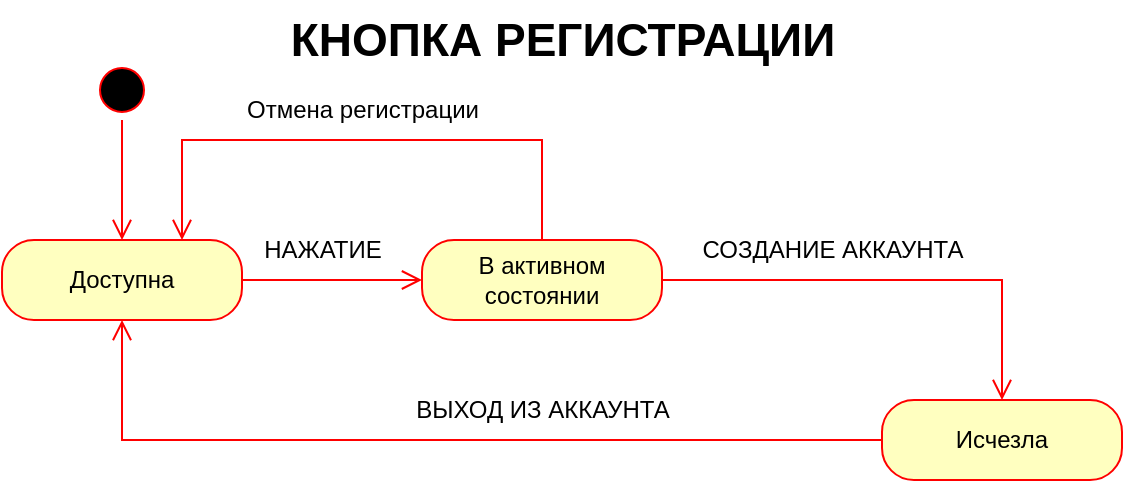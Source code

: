 <mxfile version="27.0.9">
  <diagram name="Страница — 1" id="cxsQ7ARPLiNpOW3q7tje">
    <mxGraphModel dx="978" dy="542" grid="1" gridSize="10" guides="1" tooltips="1" connect="1" arrows="1" fold="1" page="1" pageScale="1" pageWidth="827" pageHeight="1169" math="0" shadow="0">
      <root>
        <mxCell id="0" />
        <mxCell id="1" parent="0" />
        <mxCell id="mZGNI8fHzGR_WwtlW3j--1" value="Доступна" style="rounded=1;whiteSpace=wrap;html=1;arcSize=40;fontColor=#000000;fillColor=#ffffc0;strokeColor=#ff0000;" vertex="1" parent="1">
          <mxGeometry x="250" y="330" width="120" height="40" as="geometry" />
        </mxCell>
        <mxCell id="mZGNI8fHzGR_WwtlW3j--5" value="" style="ellipse;html=1;shape=startState;fillColor=#000000;strokeColor=#ff0000;" vertex="1" parent="1">
          <mxGeometry x="295" y="240" width="30" height="30" as="geometry" />
        </mxCell>
        <mxCell id="mZGNI8fHzGR_WwtlW3j--6" value="" style="edgeStyle=orthogonalEdgeStyle;html=1;verticalAlign=bottom;endArrow=open;endSize=8;strokeColor=#ff0000;rounded=0;" edge="1" source="mZGNI8fHzGR_WwtlW3j--5" parent="1" target="mZGNI8fHzGR_WwtlW3j--1">
          <mxGeometry relative="1" as="geometry">
            <mxPoint x="310" y="330" as="targetPoint" />
          </mxGeometry>
        </mxCell>
        <mxCell id="mZGNI8fHzGR_WwtlW3j--7" value="&lt;font style=&quot;font-size: 23px;&quot;&gt;&lt;b&gt;КНОПКА РЕГИСТРАЦИИ&lt;/b&gt;&lt;/font&gt;" style="text;html=1;align=center;verticalAlign=middle;resizable=0;points=[];autosize=1;strokeColor=none;fillColor=none;" vertex="1" parent="1">
          <mxGeometry x="380" y="210" width="300" height="40" as="geometry" />
        </mxCell>
        <mxCell id="mZGNI8fHzGR_WwtlW3j--8" value="В активном состоянии" style="rounded=1;whiteSpace=wrap;html=1;arcSize=40;fontColor=#000000;fillColor=#ffffc0;strokeColor=#ff0000;" vertex="1" parent="1">
          <mxGeometry x="460" y="330" width="120" height="40" as="geometry" />
        </mxCell>
        <mxCell id="mZGNI8fHzGR_WwtlW3j--12" value="" style="edgeStyle=orthogonalEdgeStyle;html=1;verticalAlign=bottom;endArrow=open;endSize=8;strokeColor=#ff0000;rounded=0;exitX=1;exitY=0.5;exitDx=0;exitDy=0;entryX=0;entryY=0.5;entryDx=0;entryDy=0;" edge="1" parent="1" source="mZGNI8fHzGR_WwtlW3j--1" target="mZGNI8fHzGR_WwtlW3j--8">
          <mxGeometry relative="1" as="geometry">
            <mxPoint x="440" y="320" as="targetPoint" />
            <mxPoint x="440" y="260" as="sourcePoint" />
          </mxGeometry>
        </mxCell>
        <mxCell id="mZGNI8fHzGR_WwtlW3j--13" value="НАЖАТИЕ" style="text;html=1;align=center;verticalAlign=middle;resizable=0;points=[];autosize=1;strokeColor=none;fillColor=none;" vertex="1" parent="1">
          <mxGeometry x="370" y="320" width="80" height="30" as="geometry" />
        </mxCell>
        <mxCell id="mZGNI8fHzGR_WwtlW3j--15" value="" style="edgeStyle=orthogonalEdgeStyle;html=1;verticalAlign=bottom;endArrow=open;endSize=8;strokeColor=#ff0000;rounded=0;exitX=1;exitY=0.5;exitDx=0;exitDy=0;entryX=0.5;entryY=0;entryDx=0;entryDy=0;" edge="1" parent="1" source="mZGNI8fHzGR_WwtlW3j--8" target="mZGNI8fHzGR_WwtlW3j--16">
          <mxGeometry relative="1" as="geometry">
            <mxPoint x="670" y="410" as="targetPoint" />
            <mxPoint x="580" y="410" as="sourcePoint" />
            <Array as="points">
              <mxPoint x="750" y="350" />
              <mxPoint x="750" y="410" />
            </Array>
          </mxGeometry>
        </mxCell>
        <mxCell id="mZGNI8fHzGR_WwtlW3j--16" value="Исчезла" style="rounded=1;whiteSpace=wrap;html=1;arcSize=40;fontColor=#000000;fillColor=#ffffc0;strokeColor=#ff0000;" vertex="1" parent="1">
          <mxGeometry x="690" y="410" width="120" height="40" as="geometry" />
        </mxCell>
        <mxCell id="mZGNI8fHzGR_WwtlW3j--19" value="" style="edgeStyle=orthogonalEdgeStyle;html=1;verticalAlign=bottom;endArrow=open;endSize=8;strokeColor=#ff0000;rounded=0;exitX=0;exitY=0.5;exitDx=0;exitDy=0;entryX=0.5;entryY=1;entryDx=0;entryDy=0;" edge="1" parent="1" source="mZGNI8fHzGR_WwtlW3j--16" target="mZGNI8fHzGR_WwtlW3j--1">
          <mxGeometry relative="1" as="geometry">
            <mxPoint x="580" y="540" as="targetPoint" />
            <mxPoint x="490" y="480" as="sourcePoint" />
          </mxGeometry>
        </mxCell>
        <mxCell id="mZGNI8fHzGR_WwtlW3j--20" value="ВЫХОД ИЗ АККАУНТА" style="text;html=1;align=center;verticalAlign=middle;resizable=0;points=[];autosize=1;strokeColor=none;fillColor=none;" vertex="1" parent="1">
          <mxGeometry x="445" y="400" width="150" height="30" as="geometry" />
        </mxCell>
        <mxCell id="mZGNI8fHzGR_WwtlW3j--21" value="СОЗДАНИЕ АККАУНТА" style="text;html=1;align=center;verticalAlign=middle;resizable=0;points=[];autosize=1;strokeColor=none;fillColor=none;" vertex="1" parent="1">
          <mxGeometry x="590" y="320" width="150" height="30" as="geometry" />
        </mxCell>
        <mxCell id="mZGNI8fHzGR_WwtlW3j--23" value="" style="edgeStyle=orthogonalEdgeStyle;html=1;verticalAlign=bottom;endArrow=open;endSize=8;strokeColor=light-dark(#FF0000,#FFFFFF);rounded=0;exitX=0.5;exitY=0;exitDx=0;exitDy=0;entryX=0.75;entryY=0;entryDx=0;entryDy=0;" edge="1" parent="1" source="mZGNI8fHzGR_WwtlW3j--8" target="mZGNI8fHzGR_WwtlW3j--1">
          <mxGeometry relative="1" as="geometry">
            <mxPoint x="360" y="220" as="targetPoint" />
            <mxPoint x="740" y="280" as="sourcePoint" />
            <Array as="points">
              <mxPoint x="520" y="280" />
              <mxPoint x="340" y="280" />
            </Array>
          </mxGeometry>
        </mxCell>
        <mxCell id="mZGNI8fHzGR_WwtlW3j--24" value="Отмена регистрации" style="text;html=1;align=center;verticalAlign=middle;resizable=0;points=[];autosize=1;strokeColor=none;fillColor=none;" vertex="1" parent="1">
          <mxGeometry x="360" y="250" width="140" height="30" as="geometry" />
        </mxCell>
      </root>
    </mxGraphModel>
  </diagram>
</mxfile>
